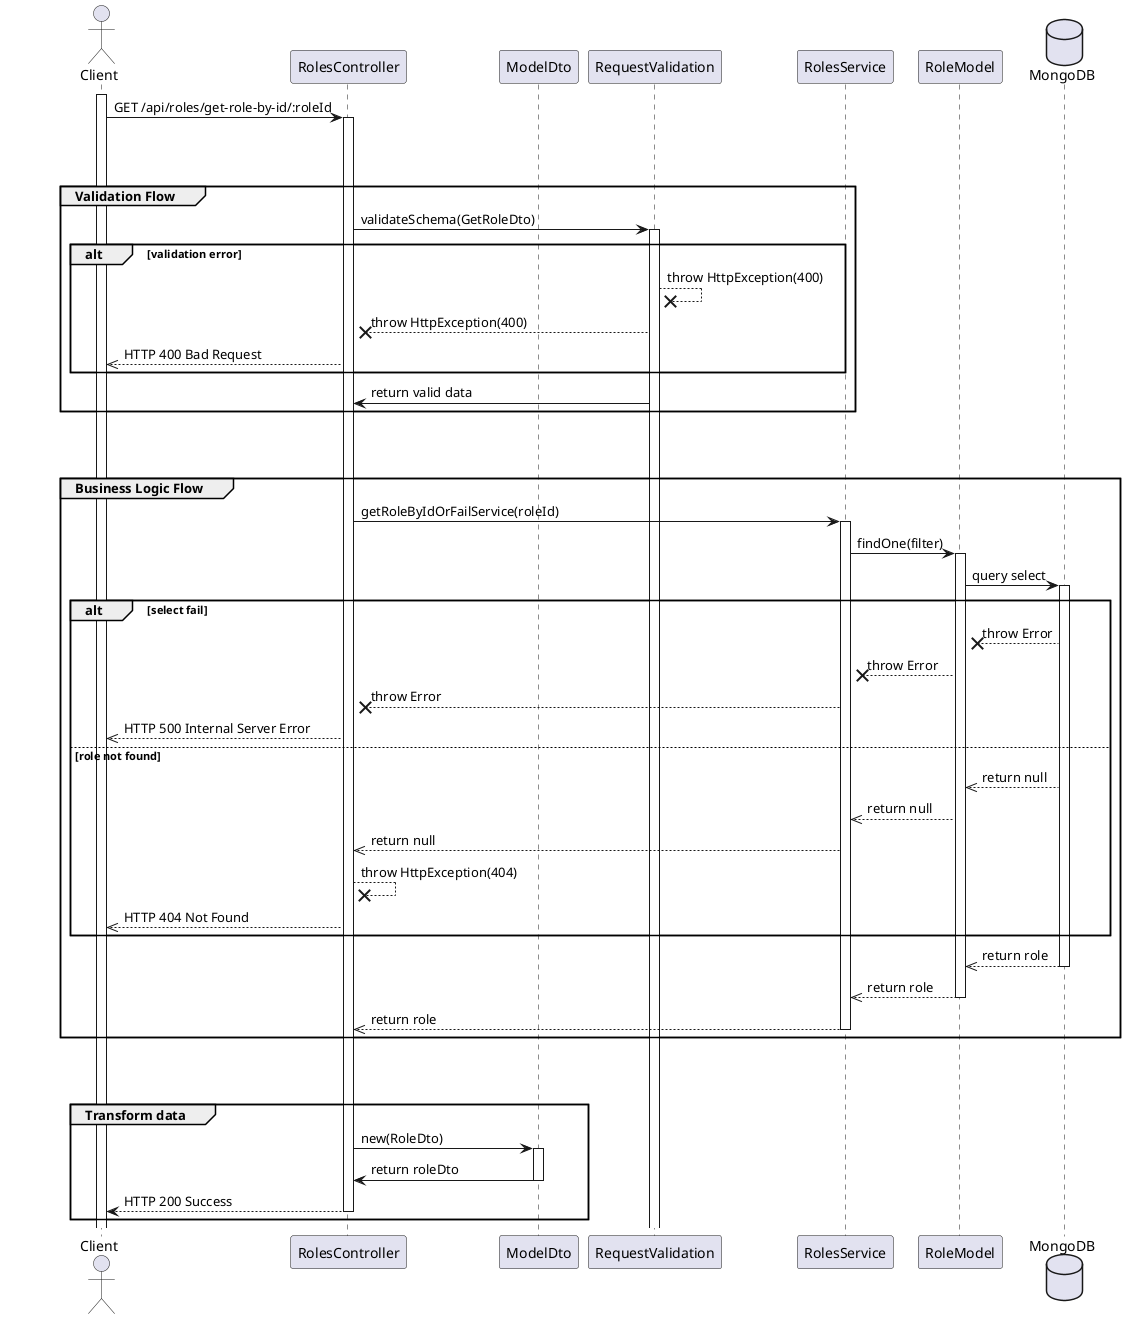 @startuml Role Details

actor Client

participant RolesController
participant ModelDto
participant RequestValidation
participant RolesService
participant RoleModel
database MongoDB

activate Client
Client -> RolesController: GET /api/roles/get-role-by-id/:roleId
activate RolesController

break
break

group Validation Flow
    RolesController -> RequestValidation: validateSchema(GetRoleDto)
    activate RequestValidation
    
    alt validation error
        RequestValidation --x RequestValidation: throw HttpException(400)
        RequestValidation --x RolesController: throw HttpException(400)
        RolesController -->> Client: HTTP 400 Bad Request
    end

    RequestValidation -> RolesController: return valid data
end

break
break

group Business Logic Flow
    activate RolesController
    RolesController -> RolesService: getRoleByIdOrFailService(roleId)
    activate RolesService

    RolesService -> RoleModel: findOne(filter)
    activate RoleModel
    RoleModel -> MongoDB: query select
    activate MongoDB

    alt select fail
        MongoDB --x RoleModel: throw Error
        RoleModel --x RolesService: throw Error
        RolesService --x RolesController: throw Error
        RolesController -->> Client: HTTP 500 Internal Server Error
    else role not found
        MongoDB -->> RoleModel: return null
        RoleModel -->> RolesService: return null
        RolesService -->> RolesController: return null
        RolesController --x RolesController: throw HttpException(404)
        RolesController -->> Client: HTTP 404 Not Found
    end

    MongoDB -->> RoleModel: return role
    deactivate MongoDB
    RoleModel -->> RolesService: return role
    deactivate RoleModel
    RolesService -->> RolesController: return role
    deactivate RolesService
end

break
break

group Transform data
    RolesController -> ModelDto: new(RoleDto)
    activate ModelDto
    ModelDto -> RolesController: return roleDto
    deactivate ModelDto

    RolesController --> Client: HTTP 200 Success
    deactivate RolesController
end

@enduml